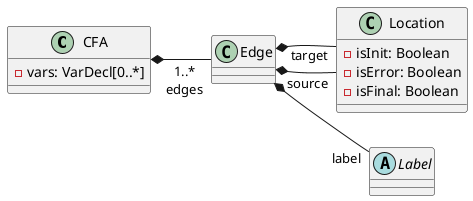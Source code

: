 @startuml cfa
left to right direction
class CFA {
    -vars: VarDecl[0..*] 
}
class Location {
    -isInit: Boolean
    -isError: Boolean
    -isFinal: Boolean
}
class Edge {}
abstract class Label {}

CFA *-- "1..*\nedges" Edge
Edge *-- "source" Location
Edge *-- "target" Location
Edge *-- "label" Label
@enduml